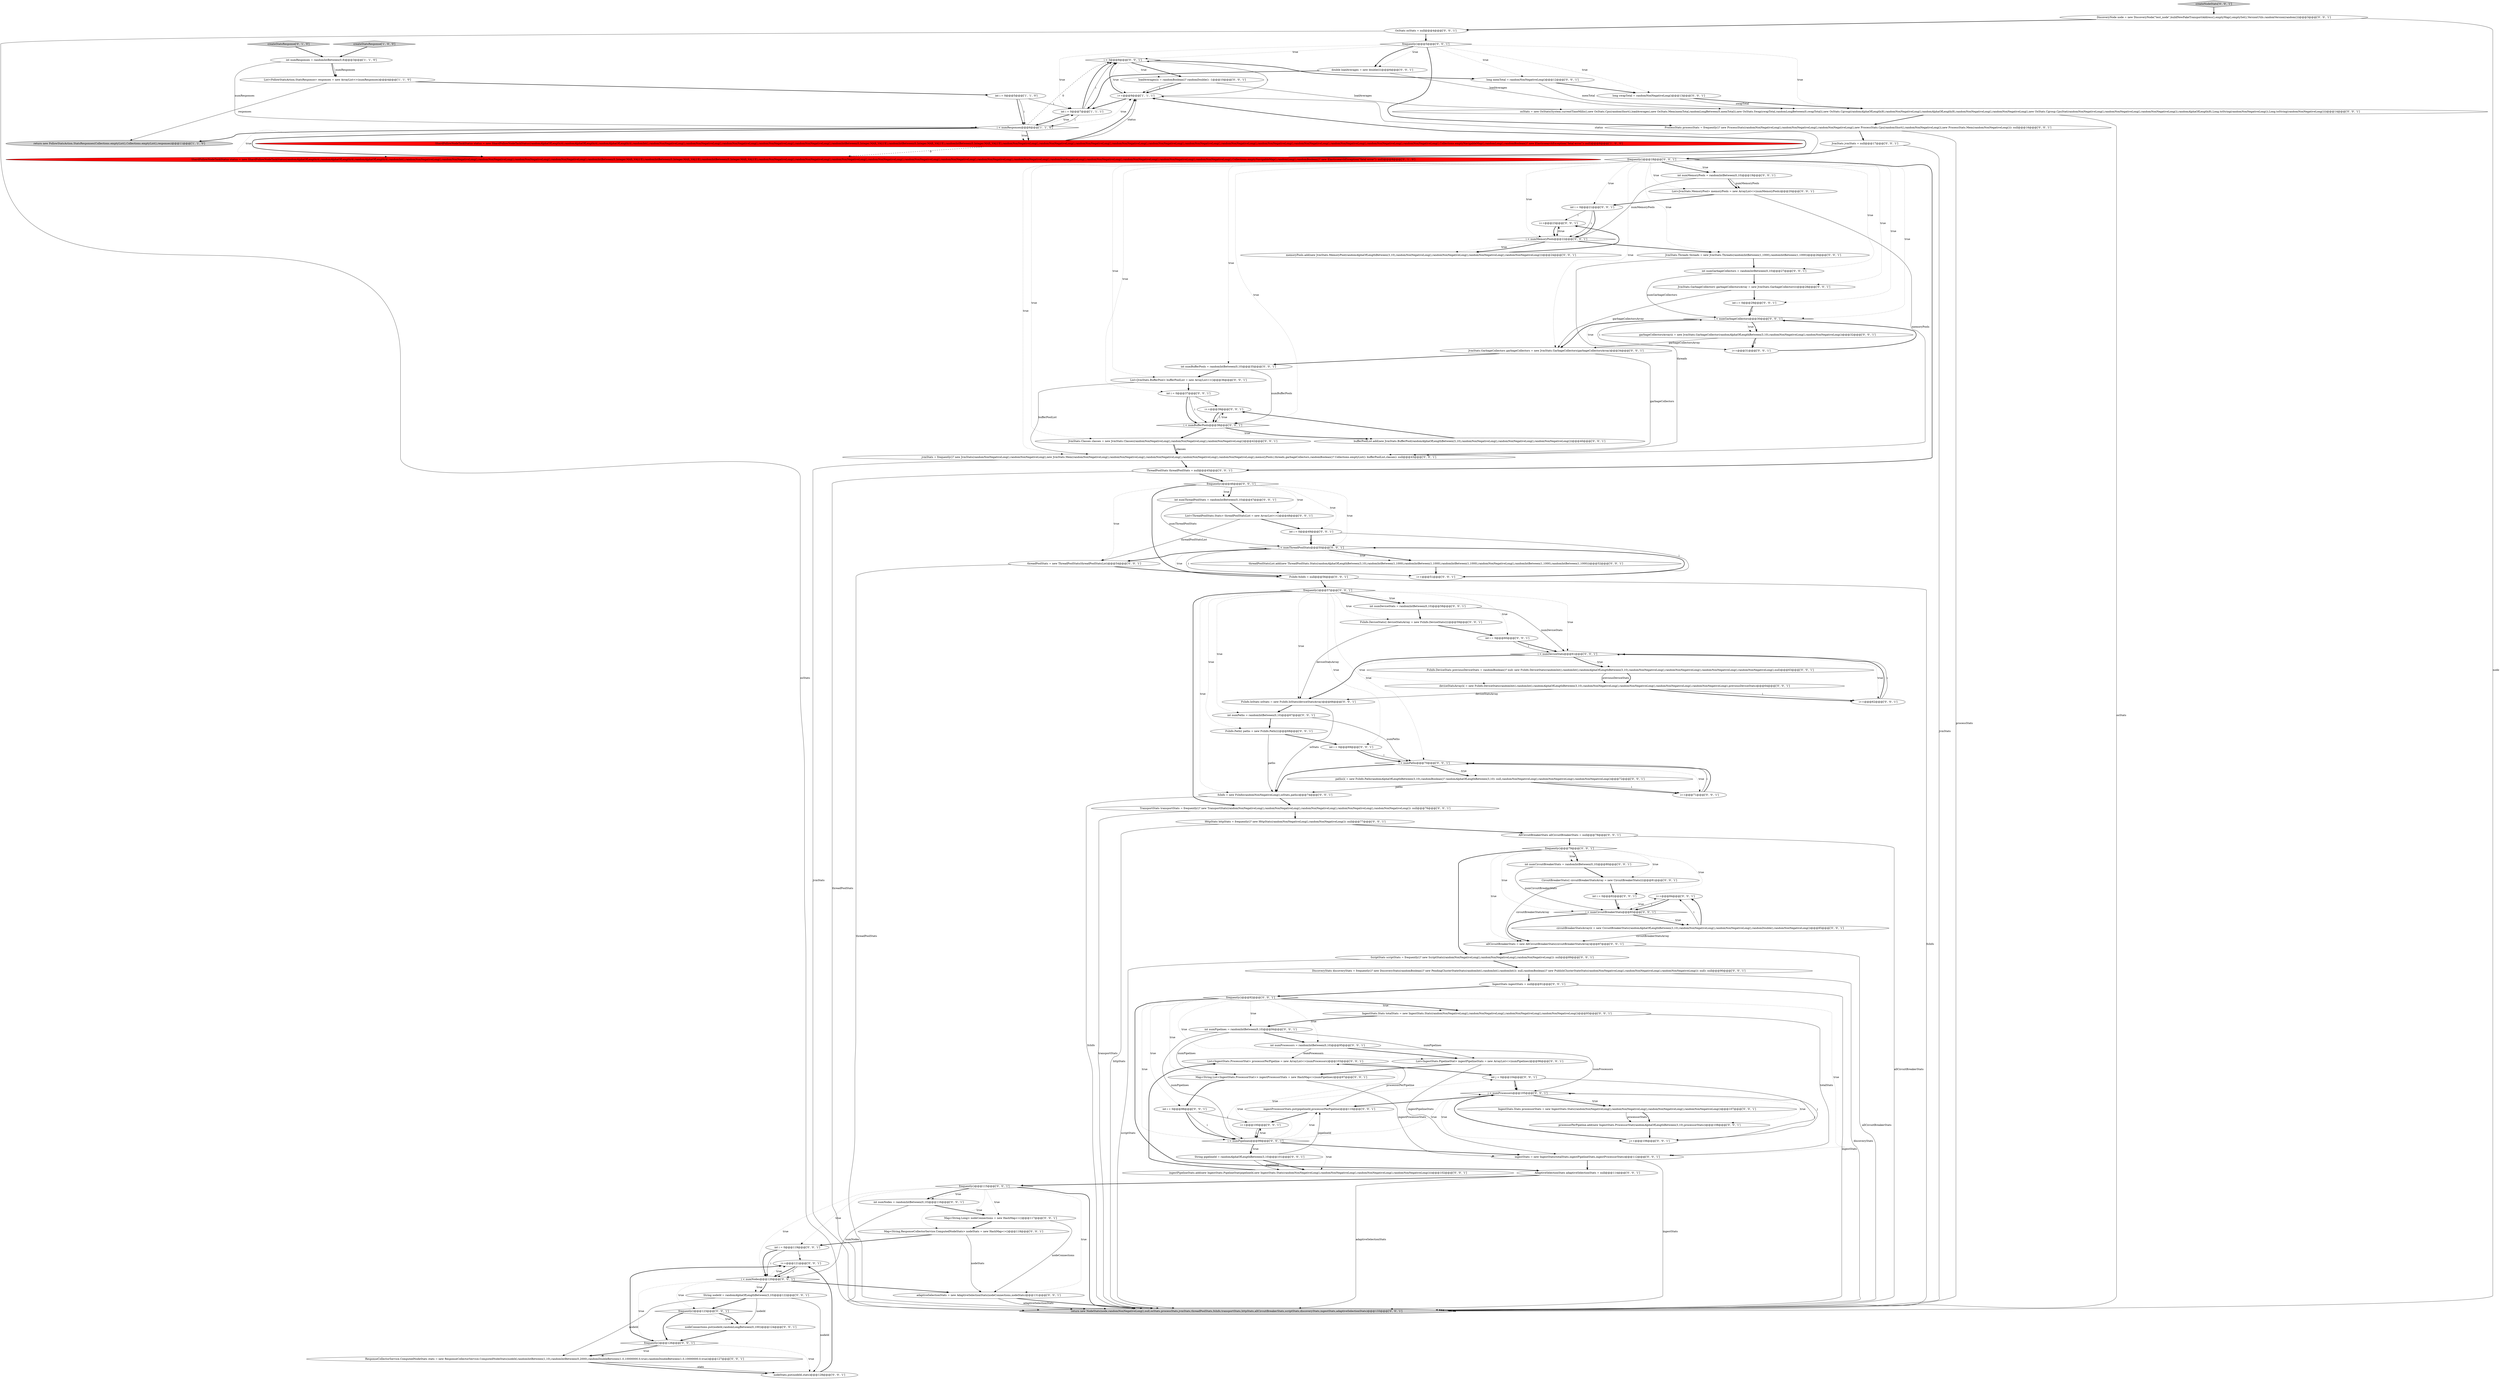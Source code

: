 digraph {
19 [style = filled, label = "i++@@@84@@@['0', '0', '1']", fillcolor = white, shape = ellipse image = "AAA0AAABBB3BBB"];
68 [style = filled, label = "int numProcessors = randomIntBetween(0,10)@@@95@@@['0', '0', '1']", fillcolor = white, shape = ellipse image = "AAA0AAABBB3BBB"];
47 [style = filled, label = "processorPerPipeline.add(new IngestStats.ProcessorStat(randomAlphaOfLengthBetween(3,10),processorStats))@@@108@@@['0', '0', '1']", fillcolor = white, shape = ellipse image = "AAA0AAABBB3BBB"];
58 [style = filled, label = "IngestStats ingestStats = null@@@91@@@['0', '0', '1']", fillcolor = white, shape = ellipse image = "AAA0AAABBB3BBB"];
74 [style = filled, label = "int numThreadPoolStats = randomIntBetween(0,10)@@@47@@@['0', '0', '1']", fillcolor = white, shape = ellipse image = "AAA0AAABBB3BBB"];
46 [style = filled, label = "int i = 0@@@21@@@['0', '0', '1']", fillcolor = white, shape = ellipse image = "AAA0AAABBB3BBB"];
2 [style = filled, label = "createStatsResponse['1', '0', '0']", fillcolor = lightgray, shape = diamond image = "AAA0AAABBB1BBB"];
106 [style = filled, label = "frequently()@@@123@@@['0', '0', '1']", fillcolor = white, shape = diamond image = "AAA0AAABBB3BBB"];
17 [style = filled, label = "long memTotal = randomNonNegativeLong()@@@12@@@['0', '0', '1']", fillcolor = white, shape = ellipse image = "AAA0AAABBB3BBB"];
61 [style = filled, label = "FsInfo.DeviceStats previousDeviceStats = randomBoolean()? null: new FsInfo.DeviceStats(randomInt(),randomInt(),randomAlphaOfLengthBetween(3,10),randomNonNegativeLong(),randomNonNegativeLong(),randomNonNegativeLong(),randomNonNegativeLong(),null)@@@63@@@['0', '0', '1']", fillcolor = white, shape = ellipse image = "AAA0AAABBB3BBB"];
109 [style = filled, label = "List<ThreadPoolStats.Stats> threadPoolStatsList = new ArrayList<>()@@@48@@@['0', '0', '1']", fillcolor = white, shape = ellipse image = "AAA0AAABBB3BBB"];
72 [style = filled, label = "JvmStats.GarbageCollectors garbageCollectors = new JvmStats.GarbageCollectors(garbageCollectorsArray)@@@34@@@['0', '0', '1']", fillcolor = white, shape = ellipse image = "AAA0AAABBB3BBB"];
98 [style = filled, label = "frequently()@@@5@@@['0', '0', '1']", fillcolor = white, shape = diamond image = "AAA0AAABBB3BBB"];
40 [style = filled, label = "osStats = new OsStats(System.currentTimeMillis(),new OsStats.Cpu(randomShort(),loadAverages),new OsStats.Mem(memTotal,randomLongBetween(0,memTotal)),new OsStats.Swap(swapTotal,randomLongBetween(0,swapTotal)),new OsStats.Cgroup(randomAlphaOfLength(8),randomNonNegativeLong(),randomAlphaOfLength(8),randomNonNegativeLong(),randomNonNegativeLong(),new OsStats.Cgroup.CpuStat(randomNonNegativeLong(),randomNonNegativeLong(),randomNonNegativeLong()),randomAlphaOfLength(8),Long.toString(randomNonNegativeLong()),Long.toString(randomNonNegativeLong())))@@@14@@@['0', '0', '1']", fillcolor = white, shape = ellipse image = "AAA0AAABBB3BBB"];
20 [style = filled, label = "i < 3@@@8@@@['0', '0', '1']", fillcolor = white, shape = diamond image = "AAA0AAABBB3BBB"];
3 [style = filled, label = "i < numResponses@@@6@@@['1', '1', '0']", fillcolor = white, shape = diamond image = "AAA0AAABBB1BBB"];
110 [style = filled, label = "i < numThreadPoolStats@@@50@@@['0', '0', '1']", fillcolor = white, shape = diamond image = "AAA0AAABBB3BBB"];
45 [style = filled, label = "ThreadPoolStats threadPoolStats = null@@@45@@@['0', '0', '1']", fillcolor = white, shape = ellipse image = "AAA0AAABBB3BBB"];
49 [style = filled, label = "int i = 0@@@37@@@['0', '0', '1']", fillcolor = white, shape = ellipse image = "AAA0AAABBB3BBB"];
13 [style = filled, label = "int i = 0@@@69@@@['0', '0', '1']", fillcolor = white, shape = ellipse image = "AAA0AAABBB3BBB"];
95 [style = filled, label = "bufferPoolList.add(new JvmStats.BufferPool(randomAlphaOfLengthBetween(3,10),randomNonNegativeLong(),randomNonNegativeLong(),randomNonNegativeLong()))@@@40@@@['0', '0', '1']", fillcolor = white, shape = ellipse image = "AAA0AAABBB3BBB"];
52 [style = filled, label = "FsInfo.DeviceStats(( deviceStatsArray = new FsInfo.DeviceStats((((@@@59@@@['0', '0', '1']", fillcolor = white, shape = ellipse image = "AAA0AAABBB3BBB"];
33 [style = filled, label = "int i = 0@@@49@@@['0', '0', '1']", fillcolor = white, shape = ellipse image = "AAA0AAABBB3BBB"];
7 [style = filled, label = "i++@@@9@@@['1', '1', '1']", fillcolor = white, shape = ellipse image = "AAA0AAABBB1BBB"];
78 [style = filled, label = "AdaptiveSelectionStats adaptiveSelectionStats = null@@@114@@@['0', '0', '1']", fillcolor = white, shape = ellipse image = "AAA0AAABBB3BBB"];
67 [style = filled, label = "IngestStats.Stats processorStats = new IngestStats.Stats(randomNonNegativeLong(),randomNonNegativeLong(),randomNonNegativeLong(),randomNonNegativeLong())@@@107@@@['0', '0', '1']", fillcolor = white, shape = ellipse image = "AAA0AAABBB3BBB"];
99 [style = filled, label = "frequently()@@@18@@@['0', '0', '1']", fillcolor = white, shape = diamond image = "AAA0AAABBB3BBB"];
96 [style = filled, label = "allCircuitBreakerStats = new AllCircuitBreakerStats(circuitBreakerStatsArray)@@@87@@@['0', '0', '1']", fillcolor = white, shape = ellipse image = "AAA0AAABBB3BBB"];
80 [style = filled, label = "int numBufferPools = randomIntBetween(0,10)@@@35@@@['0', '0', '1']", fillcolor = white, shape = ellipse image = "AAA0AAABBB3BBB"];
92 [style = filled, label = "i < numPipelines@@@99@@@['0', '0', '1']", fillcolor = white, shape = diamond image = "AAA0AAABBB3BBB"];
5 [style = filled, label = "int i = 0@@@7@@@['1', '1', '1']", fillcolor = white, shape = ellipse image = "AAA0AAABBB1BBB"];
65 [style = filled, label = "ScriptStats scriptStats = frequently()? new ScriptStats(randomNonNegativeLong(),randomNonNegativeLong(),randomNonNegativeLong()): null@@@89@@@['0', '0', '1']", fillcolor = white, shape = ellipse image = "AAA0AAABBB3BBB"];
57 [style = filled, label = "frequently()@@@57@@@['0', '0', '1']", fillcolor = white, shape = diamond image = "AAA0AAABBB3BBB"];
18 [style = filled, label = "int i = 0@@@119@@@['0', '0', '1']", fillcolor = white, shape = ellipse image = "AAA0AAABBB3BBB"];
43 [style = filled, label = "int numPaths = randomIntBetween(0,10)@@@67@@@['0', '0', '1']", fillcolor = white, shape = ellipse image = "AAA0AAABBB3BBB"];
70 [style = filled, label = "int i = 0@@@82@@@['0', '0', '1']", fillcolor = white, shape = ellipse image = "AAA0AAABBB3BBB"];
39 [style = filled, label = "nodeStats.put(nodeId,stats)@@@128@@@['0', '0', '1']", fillcolor = white, shape = ellipse image = "AAA0AAABBB3BBB"];
83 [style = filled, label = "i++@@@121@@@['0', '0', '1']", fillcolor = white, shape = ellipse image = "AAA0AAABBB3BBB"];
71 [style = filled, label = "int numDeviceStats = randomIntBetween(0,10)@@@58@@@['0', '0', '1']", fillcolor = white, shape = ellipse image = "AAA0AAABBB3BBB"];
29 [style = filled, label = "int numNodes = randomIntBetween(0,10)@@@116@@@['0', '0', '1']", fillcolor = white, shape = ellipse image = "AAA0AAABBB3BBB"];
66 [style = filled, label = "frequently()@@@92@@@['0', '0', '1']", fillcolor = white, shape = diamond image = "AAA0AAABBB3BBB"];
82 [style = filled, label = "frequently()@@@126@@@['0', '0', '1']", fillcolor = white, shape = diamond image = "AAA0AAABBB3BBB"];
108 [style = filled, label = "OsStats osStats = null@@@4@@@['0', '0', '1']", fillcolor = white, shape = ellipse image = "AAA0AAABBB3BBB"];
75 [style = filled, label = "int numCircuitBreakerStats = randomIntBetween(0,10)@@@80@@@['0', '0', '1']", fillcolor = white, shape = ellipse image = "AAA0AAABBB3BBB"];
94 [style = filled, label = "i < numNodes@@@120@@@['0', '0', '1']", fillcolor = white, shape = diamond image = "AAA0AAABBB3BBB"];
59 [style = filled, label = "JvmStats.Threads threads = new JvmStats.Threads(randomIntBetween(1,1000),randomIntBetween(1,1000))@@@26@@@['0', '0', '1']", fillcolor = white, shape = ellipse image = "AAA0AAABBB3BBB"];
4 [style = filled, label = "return new FollowStatsAction.StatsResponses(Collections.emptyList(),Collections.emptyList(),responses)@@@11@@@['1', '1', '0']", fillcolor = lightgray, shape = ellipse image = "AAA0AAABBB1BBB"];
24 [style = filled, label = "JvmStats.Classes classes = new JvmStats.Classes(randomNonNegativeLong(),randomNonNegativeLong(),randomNonNegativeLong())@@@42@@@['0', '0', '1']", fillcolor = white, shape = ellipse image = "AAA0AAABBB3BBB"];
85 [style = filled, label = "ResponseCollectorService.ComputedNodeStats stats = new ResponseCollectorService.ComputedNodeStats(nodeId,randomIntBetween(1,10),randomIntBetween(0,2000),randomDoubleBetween(1.0,10000000.0,true),randomDoubleBetween(1.0,10000000.0,true))@@@127@@@['0', '0', '1']", fillcolor = white, shape = ellipse image = "AAA0AAABBB3BBB"];
1 [style = filled, label = "int numResponses = randomIntBetween(0,8)@@@3@@@['1', '1', '0']", fillcolor = white, shape = ellipse image = "AAA0AAABBB1BBB"];
97 [style = filled, label = "int i = 0@@@29@@@['0', '0', '1']", fillcolor = white, shape = ellipse image = "AAA0AAABBB3BBB"];
103 [style = filled, label = "List<IngestStats.ProcessorStat> processorPerPipeline = new ArrayList<>(numProcessors)@@@103@@@['0', '0', '1']", fillcolor = white, shape = ellipse image = "AAA0AAABBB3BBB"];
112 [style = filled, label = "adaptiveSelectionStats = new AdaptiveSelectionStats(nodeConnections,nodeStats)@@@131@@@['0', '0', '1']", fillcolor = white, shape = ellipse image = "AAA0AAABBB3BBB"];
37 [style = filled, label = "i++@@@23@@@['0', '0', '1']", fillcolor = white, shape = ellipse image = "AAA0AAABBB3BBB"];
118 [style = filled, label = "frequently()@@@115@@@['0', '0', '1']", fillcolor = white, shape = diamond image = "AAA0AAABBB3BBB"];
25 [style = filled, label = "DiscoveryStats discoveryStats = frequently()? new DiscoveryStats(randomBoolean()? new PendingClusterStateStats(randomInt(),randomInt(),randomInt()): null,randomBoolean()? new PublishClusterStateStats(randomNonNegativeLong(),randomNonNegativeLong(),randomNonNegativeLong()): null): null@@@90@@@['0', '0', '1']", fillcolor = white, shape = ellipse image = "AAA0AAABBB3BBB"];
10 [style = filled, label = "createStatsResponse['0', '1', '0']", fillcolor = lightgray, shape = diamond image = "AAA0AAABBB2BBB"];
100 [style = filled, label = "FsInfo.Path(( paths = new FsInfo.Path((((@@@68@@@['0', '0', '1']", fillcolor = white, shape = ellipse image = "AAA0AAABBB3BBB"];
91 [style = filled, label = "int numMemoryPools = randomIntBetween(0,10)@@@19@@@['0', '0', '1']", fillcolor = white, shape = ellipse image = "AAA0AAABBB3BBB"];
8 [style = filled, label = "ShardFollowNodeTaskStatus status = new ShardFollowNodeTaskStatus(randomAlphaOfLength(4),randomAlphaOfLength(4),randomAlphaOfLength(4),randomInt(),randomNonNegativeLong(),randomNonNegativeLong(),randomNonNegativeLong(),randomNonNegativeLong(),randomNonNegativeLong(),randomIntBetween(0,Integer.MAX_VALUE),randomIntBetween(0,Integer.MAX_VALUE),randomIntBetween(0,Integer.MAX_VALUE),randomNonNegativeLong(),randomNonNegativeLong(),randomNonNegativeLong(),randomNonNegativeLong(),randomNonNegativeLong(),randomNonNegativeLong(),randomNonNegativeLong(),randomNonNegativeLong(),randomNonNegativeLong(),randomNonNegativeLong(),randomNonNegativeLong(),randomNonNegativeLong(),Collections.emptyNavigableMap(),randomLong(),randomBoolean()? new ElasticsearchException(\"fatal error\"): null)@@@8@@@['1', '0', '0']", fillcolor = red, shape = ellipse image = "AAA1AAABBB1BBB"];
114 [style = filled, label = "i++@@@31@@@['0', '0', '1']", fillcolor = white, shape = ellipse image = "AAA0AAABBB3BBB"];
119 [style = filled, label = "int i = 0@@@60@@@['0', '0', '1']", fillcolor = white, shape = ellipse image = "AAA0AAABBB3BBB"];
86 [style = filled, label = "int i = 0@@@98@@@['0', '0', '1']", fillcolor = white, shape = ellipse image = "AAA0AAABBB3BBB"];
102 [style = filled, label = "fsInfo = new FsInfo(randomNonNegativeLong(),ioStats,paths)@@@74@@@['0', '0', '1']", fillcolor = white, shape = ellipse image = "AAA0AAABBB3BBB"];
55 [style = filled, label = "ingestPipelineStats.add(new IngestStats.PipelineStat(pipelineId,new IngestStats.Stats(randomNonNegativeLong(),randomNonNegativeLong(),randomNonNegativeLong(),randomNonNegativeLong())))@@@102@@@['0', '0', '1']", fillcolor = white, shape = ellipse image = "AAA0AAABBB3BBB"];
107 [style = filled, label = "IngestStats.Stats totalStats = new IngestStats.Stats(randomNonNegativeLong(),randomNonNegativeLong(),randomNonNegativeLong(),randomNonNegativeLong())@@@93@@@['0', '0', '1']", fillcolor = white, shape = ellipse image = "AAA0AAABBB3BBB"];
14 [style = filled, label = "i++@@@51@@@['0', '0', '1']", fillcolor = white, shape = ellipse image = "AAA0AAABBB3BBB"];
11 [style = filled, label = "i++@@@62@@@['0', '0', '1']", fillcolor = white, shape = ellipse image = "AAA0AAABBB3BBB"];
6 [style = filled, label = "List<FollowStatsAction.StatsResponse> responses = new ArrayList<>(numResponses)@@@4@@@['1', '1', '0']", fillcolor = white, shape = ellipse image = "AAA0AAABBB1BBB"];
64 [style = filled, label = "jvmStats = frequently()? new JvmStats(randomNonNegativeLong(),randomNonNegativeLong(),new JvmStats.Mem(randomNonNegativeLong(),randomNonNegativeLong(),randomNonNegativeLong(),randomNonNegativeLong(),randomNonNegativeLong(),memoryPools),threads,garbageCollectors,randomBoolean()? Collections.emptyList(): bufferPoolList,classes): null@@@43@@@['0', '0', '1']", fillcolor = white, shape = ellipse image = "AAA0AAABBB3BBB"];
50 [style = filled, label = "ProcessStats processStats = frequently()? new ProcessStats(randomNonNegativeLong(),randomNonNegativeLong(),randomNonNegativeLong(),new ProcessStats.Cpu(randomShort(),randomNonNegativeLong()),new ProcessStats.Mem(randomNonNegativeLong())): null@@@16@@@['0', '0', '1']", fillcolor = white, shape = ellipse image = "AAA0AAABBB3BBB"];
51 [style = filled, label = "List<JvmStats.BufferPool> bufferPoolList = new ArrayList<>()@@@36@@@['0', '0', '1']", fillcolor = white, shape = ellipse image = "AAA0AAABBB3BBB"];
60 [style = filled, label = "i < numMemoryPools@@@22@@@['0', '0', '1']", fillcolor = white, shape = diamond image = "AAA0AAABBB3BBB"];
23 [style = filled, label = "TransportStats transportStats = frequently()? new TransportStats(randomNonNegativeLong(),randomNonNegativeLong(),randomNonNegativeLong(),randomNonNegativeLong(),randomNonNegativeLong()): null@@@76@@@['0', '0', '1']", fillcolor = white, shape = ellipse image = "AAA0AAABBB3BBB"];
53 [style = filled, label = "List<IngestStats.PipelineStat> ingestPipelineStats = new ArrayList<>(numPipelines)@@@96@@@['0', '0', '1']", fillcolor = white, shape = ellipse image = "AAA0AAABBB3BBB"];
116 [style = filled, label = "frequently()@@@79@@@['0', '0', '1']", fillcolor = white, shape = diamond image = "AAA0AAABBB3BBB"];
48 [style = filled, label = "deviceStatsArray(i( = new FsInfo.DeviceStats(randomInt(),randomInt(),randomAlphaOfLengthBetween(3,10),randomNonNegativeLong(),randomNonNegativeLong(),randomNonNegativeLong(),randomNonNegativeLong(),previousDeviceStats)@@@64@@@['0', '0', '1']", fillcolor = white, shape = ellipse image = "AAA0AAABBB3BBB"];
69 [style = filled, label = "int j = 0@@@104@@@['0', '0', '1']", fillcolor = white, shape = ellipse image = "AAA0AAABBB3BBB"];
26 [style = filled, label = "nodeConnections.put(nodeId,randomLongBetween(0,100))@@@124@@@['0', '0', '1']", fillcolor = white, shape = ellipse image = "AAA0AAABBB3BBB"];
54 [style = filled, label = "Map<String,ResponseCollectorService.ComputedNodeStats> nodeStats = new HashMap<>()@@@118@@@['0', '0', '1']", fillcolor = white, shape = ellipse image = "AAA0AAABBB3BBB"];
34 [style = filled, label = "j < numProcessors@@@105@@@['0', '0', '1']", fillcolor = white, shape = diamond image = "AAA0AAABBB3BBB"];
16 [style = filled, label = "threadPoolStatsList.add(new ThreadPoolStats.Stats(randomAlphaOfLengthBetween(3,10),randomIntBetween(1,1000),randomIntBetween(1,1000),randomIntBetween(1,1000),randomNonNegativeLong(),randomIntBetween(1,1000),randomIntBetween(1,1000)))@@@52@@@['0', '0', '1']", fillcolor = white, shape = ellipse image = "AAA0AAABBB3BBB"];
93 [style = filled, label = "paths(i( = new FsInfo.Path(randomAlphaOfLengthBetween(3,10),randomBoolean()? randomAlphaOfLengthBetween(3,10): null,randomNonNegativeLong(),randomNonNegativeLong(),randomNonNegativeLong())@@@72@@@['0', '0', '1']", fillcolor = white, shape = ellipse image = "AAA0AAABBB3BBB"];
87 [style = filled, label = "Map<String,Long> nodeConnections = new HashMap<>()@@@117@@@['0', '0', '1']", fillcolor = white, shape = ellipse image = "AAA0AAABBB3BBB"];
88 [style = filled, label = "createNodeStats['0', '0', '1']", fillcolor = lightgray, shape = diamond image = "AAA0AAABBB3BBB"];
32 [style = filled, label = "frequently()@@@46@@@['0', '0', '1']", fillcolor = white, shape = diamond image = "AAA0AAABBB3BBB"];
63 [style = filled, label = "garbageCollectorsArray(i( = new JvmStats.GarbageCollector(randomAlphaOfLengthBetween(3,10),randomNonNegativeLong(),randomNonNegativeLong())@@@32@@@['0', '0', '1']", fillcolor = white, shape = ellipse image = "AAA0AAABBB3BBB"];
31 [style = filled, label = "String nodeId = randomAlphaOfLengthBetween(3,10)@@@122@@@['0', '0', '1']", fillcolor = white, shape = ellipse image = "AAA0AAABBB3BBB"];
120 [style = filled, label = "ingestProcessorStats.put(pipelineId,processorPerPipeline)@@@110@@@['0', '0', '1']", fillcolor = white, shape = ellipse image = "AAA0AAABBB3BBB"];
76 [style = filled, label = "long swapTotal = randomNonNegativeLong()@@@13@@@['0', '0', '1']", fillcolor = white, shape = ellipse image = "AAA0AAABBB3BBB"];
113 [style = filled, label = "FsInfo fsInfo = null@@@56@@@['0', '0', '1']", fillcolor = white, shape = ellipse image = "AAA0AAABBB3BBB"];
44 [style = filled, label = "i < numGarbageCollectors@@@30@@@['0', '0', '1']", fillcolor = white, shape = diamond image = "AAA0AAABBB3BBB"];
28 [style = filled, label = "i++@@@39@@@['0', '0', '1']", fillcolor = white, shape = ellipse image = "AAA0AAABBB3BBB"];
89 [style = filled, label = "HttpStats httpStats = frequently()? new HttpStats(randomNonNegativeLong(),randomNonNegativeLong()): null@@@77@@@['0', '0', '1']", fillcolor = white, shape = ellipse image = "AAA0AAABBB3BBB"];
115 [style = filled, label = "i < numCircuitBreakerStats@@@83@@@['0', '0', '1']", fillcolor = white, shape = diamond image = "AAA0AAABBB3BBB"];
35 [style = filled, label = "loadAverages(i( = randomBoolean()? randomDouble(): -1@@@10@@@['0', '0', '1']", fillcolor = white, shape = ellipse image = "AAA0AAABBB3BBB"];
41 [style = filled, label = "DiscoveryNode node = new DiscoveryNode(\"test_node\",buildNewFakeTransportAddress(),emptyMap(),emptySet(),VersionUtils.randomVersion(random()))@@@3@@@['0', '0', '1']", fillcolor = white, shape = ellipse image = "AAA0AAABBB3BBB"];
81 [style = filled, label = "i++@@@100@@@['0', '0', '1']", fillcolor = white, shape = ellipse image = "AAA0AAABBB3BBB"];
12 [style = filled, label = "JvmStats jvmStats = null@@@17@@@['0', '0', '1']", fillcolor = white, shape = ellipse image = "AAA0AAABBB3BBB"];
9 [style = filled, label = "ShardFollowNodeTaskStatus status = new ShardFollowNodeTaskStatus(randomAlphaOfLength(4),randomAlphaOfLength(4),randomAlphaOfLength(4),randomInt(),randomNonNegativeLong(),randomNonNegativeLong(),randomNonNegativeLong(),randomNonNegativeLong(),randomNonNegativeLong(),randomIntBetween(0,Integer.MAX_VALUE),randomIntBetween(0,Integer.MAX_VALUE),randomIntBetween(0,Integer.MAX_VALUE),randomNonNegativeLong(),randomNonNegativeLong(),randomNonNegativeLong(),randomNonNegativeLong(),randomNonNegativeLong(),randomNonNegativeLong(),randomNonNegativeLong(),randomNonNegativeLong(),randomNonNegativeLong(),randomNonNegativeLong(),randomNonNegativeLong(),randomNonNegativeLong(),randomNonNegativeLong(),Collections.emptyNavigableMap(),randomLong(),randomBoolean()? new ElasticsearchException(\"fatal error\"): null)@@@8@@@['0', '1', '0']", fillcolor = red, shape = ellipse image = "AAA1AAABBB2BBB"];
30 [style = filled, label = "String pipelineId = randomAlphaOfLengthBetween(3,10)@@@101@@@['0', '0', '1']", fillcolor = white, shape = ellipse image = "AAA0AAABBB3BBB"];
101 [style = filled, label = "int numGarbageCollectors = randomIntBetween(0,10)@@@27@@@['0', '0', '1']", fillcolor = white, shape = ellipse image = "AAA0AAABBB3BBB"];
111 [style = filled, label = "List<JvmStats.MemoryPool> memoryPools = new ArrayList<>(numMemoryPools)@@@20@@@['0', '0', '1']", fillcolor = white, shape = ellipse image = "AAA0AAABBB3BBB"];
21 [style = filled, label = "memoryPools.add(new JvmStats.MemoryPool(randomAlphaOfLengthBetween(3,10),randomNonNegativeLong(),randomNonNegativeLong(),randomNonNegativeLong(),randomNonNegativeLong()))@@@24@@@['0', '0', '1']", fillcolor = white, shape = ellipse image = "AAA0AAABBB3BBB"];
15 [style = filled, label = "ingestStats = new IngestStats(totalStats,ingestPipelineStats,ingestProcessorStats)@@@112@@@['0', '0', '1']", fillcolor = white, shape = ellipse image = "AAA0AAABBB3BBB"];
36 [style = filled, label = "circuitBreakerStatsArray(i( = new CircuitBreakerStats(randomAlphaOfLengthBetween(3,10),randomNonNegativeLong(),randomNonNegativeLong(),randomDouble(),randomNonNegativeLong())@@@85@@@['0', '0', '1']", fillcolor = white, shape = ellipse image = "AAA0AAABBB3BBB"];
38 [style = filled, label = "Map<String,List<IngestStats.ProcessorStat>> ingestProcessorStats = new HashMap<>(numPipelines)@@@97@@@['0', '0', '1']", fillcolor = white, shape = ellipse image = "AAA0AAABBB3BBB"];
0 [style = filled, label = "int i = 0@@@5@@@['1', '1', '0']", fillcolor = white, shape = ellipse image = "AAA0AAABBB1BBB"];
117 [style = filled, label = "CircuitBreakerStats(( circuitBreakerStatsArray = new CircuitBreakerStats((((@@@81@@@['0', '0', '1']", fillcolor = white, shape = ellipse image = "AAA0AAABBB3BBB"];
79 [style = filled, label = "double loadAverages = new double((((@@@6@@@['0', '0', '1']", fillcolor = white, shape = ellipse image = "AAA0AAABBB3BBB"];
62 [style = filled, label = "int numPipelines = randomIntBetween(0,10)@@@94@@@['0', '0', '1']", fillcolor = white, shape = ellipse image = "AAA0AAABBB3BBB"];
42 [style = filled, label = "return new NodeStats(node,randomNonNegativeLong(),null,osStats,processStats,jvmStats,threadPoolStats,fsInfo,transportStats,httpStats,allCircuitBreakerStats,scriptStats,discoveryStats,ingestStats,adaptiveSelectionStats)@@@133@@@['0', '0', '1']", fillcolor = lightgray, shape = ellipse image = "AAA0AAABBB3BBB"];
84 [style = filled, label = "i < numPaths@@@70@@@['0', '0', '1']", fillcolor = white, shape = diamond image = "AAA0AAABBB3BBB"];
104 [style = filled, label = "i < numBufferPools@@@38@@@['0', '0', '1']", fillcolor = white, shape = diamond image = "AAA0AAABBB3BBB"];
56 [style = filled, label = "i < numDeviceStats@@@61@@@['0', '0', '1']", fillcolor = white, shape = diamond image = "AAA0AAABBB3BBB"];
90 [style = filled, label = "JvmStats.GarbageCollector(( garbageCollectorsArray = new JvmStats.GarbageCollector((((@@@28@@@['0', '0', '1']", fillcolor = white, shape = ellipse image = "AAA0AAABBB3BBB"];
77 [style = filled, label = "FsInfo.IoStats ioStats = new FsInfo.IoStats(deviceStatsArray)@@@66@@@['0', '0', '1']", fillcolor = white, shape = ellipse image = "AAA0AAABBB3BBB"];
22 [style = filled, label = "threadPoolStats = new ThreadPoolStats(threadPoolStatsList)@@@54@@@['0', '0', '1']", fillcolor = white, shape = ellipse image = "AAA0AAABBB3BBB"];
105 [style = filled, label = "AllCircuitBreakerStats allCircuitBreakerStats = null@@@78@@@['0', '0', '1']", fillcolor = white, shape = ellipse image = "AAA0AAABBB3BBB"];
73 [style = filled, label = "j++@@@106@@@['0', '0', '1']", fillcolor = white, shape = ellipse image = "AAA0AAABBB3BBB"];
27 [style = filled, label = "i++@@@71@@@['0', '0', '1']", fillcolor = white, shape = ellipse image = "AAA0AAABBB3BBB"];
94->82 [style = dotted, label="true"];
32->110 [style = dotted, label="true"];
66->68 [style = dotted, label="true"];
25->42 [style = solid, label="discoveryStats"];
27->84 [style = solid, label="i"];
6->4 [style = solid, label="responses"];
44->63 [style = bold, label=""];
91->60 [style = solid, label="numMemoryPools"];
92->103 [style = dotted, label="true"];
92->120 [style = dotted, label="true"];
108->42 [style = solid, label="osStats"];
90->72 [style = solid, label="garbageCollectorsArray"];
72->64 [style = solid, label="garbageCollectors"];
99->46 [style = dotted, label="true"];
24->64 [style = bold, label=""];
73->34 [style = solid, label="j"];
56->61 [style = dotted, label="true"];
104->95 [style = bold, label=""];
41->42 [style = solid, label="node"];
17->40 [style = solid, label="memTotal"];
53->38 [style = bold, label=""];
74->109 [style = bold, label=""];
103->69 [style = bold, label=""];
18->94 [style = bold, label=""];
40->50 [style = bold, label=""];
3->7 [style = dotted, label="true"];
116->115 [style = dotted, label="true"];
91->111 [style = solid, label="numMemoryPools"];
66->78 [style = bold, label=""];
33->110 [style = bold, label=""];
102->23 [style = bold, label=""];
19->115 [style = solid, label="i"];
61->48 [style = bold, label=""];
64->45 [style = bold, label=""];
118->29 [style = dotted, label="true"];
7->5 [style = bold, label=""];
99->104 [style = dotted, label="true"];
44->114 [style = dotted, label="true"];
62->68 [style = bold, label=""];
107->62 [style = bold, label=""];
26->82 [style = bold, label=""];
114->44 [style = solid, label="i"];
10->1 [style = bold, label=""];
69->34 [style = solid, label="j"];
76->40 [style = bold, label=""];
90->97 [style = bold, label=""];
79->40 [style = solid, label="loadAverages"];
71->56 [style = solid, label="numDeviceStats"];
106->26 [style = dotted, label="true"];
61->48 [style = solid, label="previousDeviceStats"];
48->77 [style = solid, label="deviceStatsArray"];
2->1 [style = bold, label=""];
49->104 [style = bold, label=""];
44->72 [style = bold, label=""];
23->89 [style = bold, label=""];
20->7 [style = dotted, label="true"];
68->53 [style = bold, label=""];
85->39 [style = solid, label="stats"];
56->77 [style = bold, label=""];
98->79 [style = dotted, label="true"];
32->109 [style = dotted, label="true"];
58->66 [style = bold, label=""];
99->91 [style = dotted, label="true"];
93->102 [style = solid, label="paths"];
83->94 [style = bold, label=""];
110->22 [style = bold, label=""];
66->53 [style = dotted, label="true"];
63->114 [style = solid, label="i"];
48->11 [style = solid, label="i"];
18->83 [style = solid, label="i"];
36->19 [style = bold, label=""];
119->56 [style = solid, label="i"];
57->119 [style = dotted, label="true"];
32->74 [style = bold, label=""];
119->56 [style = bold, label=""];
20->17 [style = bold, label=""];
98->76 [style = dotted, label="true"];
66->62 [style = dotted, label="true"];
6->0 [style = bold, label=""];
51->49 [style = bold, label=""];
99->60 [style = dotted, label="true"];
94->83 [style = dotted, label="true"];
98->50 [style = bold, label=""];
76->40 [style = solid, label="swapTotal"];
28->104 [style = bold, label=""];
3->20 [style = dashed, label="0"];
111->64 [style = solid, label="memoryPools"];
99->111 [style = dotted, label="true"];
35->40 [style = solid, label="loadAverages"];
53->15 [style = solid, label="ingestPipelineStats"];
3->8 [style = dotted, label="true"];
69->34 [style = bold, label=""];
43->84 [style = solid, label="numPaths"];
57->56 [style = dotted, label="true"];
55->103 [style = bold, label=""];
34->67 [style = bold, label=""];
57->52 [style = dotted, label="true"];
82->85 [style = bold, label=""];
92->81 [style = dotted, label="true"];
83->94 [style = solid, label="i"];
81->92 [style = bold, label=""];
31->39 [style = solid, label="nodeId"];
108->98 [style = bold, label=""];
72->80 [style = bold, label=""];
115->96 [style = bold, label=""];
110->16 [style = bold, label=""];
56->11 [style = dotted, label="true"];
37->60 [style = bold, label=""];
49->104 [style = solid, label="i"];
51->64 [style = solid, label="bufferPoolList"];
99->91 [style = bold, label=""];
40->42 [style = solid, label="osStats"];
92->15 [style = bold, label=""];
16->14 [style = bold, label=""];
75->117 [style = bold, label=""];
99->45 [style = bold, label=""];
49->28 [style = solid, label="i"];
0->3 [style = bold, label=""];
11->56 [style = bold, label=""];
5->3 [style = solid, label="i"];
116->117 [style = dotted, label="true"];
88->41 [style = bold, label=""];
23->42 [style = solid, label="transportStats"];
71->52 [style = bold, label=""];
57->71 [style = bold, label=""];
113->57 [style = bold, label=""];
105->116 [style = bold, label=""];
92->30 [style = bold, label=""];
93->27 [style = bold, label=""];
46->60 [style = solid, label="i"];
52->119 [style = bold, label=""];
74->110 [style = solid, label="numThreadPoolStats"];
57->71 [style = dotted, label="true"];
9->7 [style = solid, label="status"];
54->112 [style = solid, label="nodeStats"];
33->110 [style = solid, label="i"];
99->101 [style = dotted, label="true"];
18->94 [style = solid, label="i"];
66->107 [style = dotted, label="true"];
65->25 [style = bold, label=""];
112->42 [style = bold, label=""];
57->43 [style = dotted, label="true"];
118->87 [style = dotted, label="true"];
78->42 [style = solid, label="adaptiveSelectionStats"];
99->97 [style = dotted, label="true"];
101->90 [style = bold, label=""];
99->24 [style = dotted, label="true"];
82->85 [style = dotted, label="true"];
77->102 [style = solid, label="ioStats"];
116->96 [style = dotted, label="true"];
118->54 [style = dotted, label="true"];
97->44 [style = solid, label="i"];
7->20 [style = bold, label=""];
37->60 [style = solid, label="i"];
62->38 [style = solid, label="numPipelines"];
80->51 [style = bold, label=""];
32->33 [style = dotted, label="true"];
82->83 [style = bold, label=""];
3->9 [style = bold, label=""];
8->9 [style = dashed, label="0"];
66->86 [style = dotted, label="true"];
113->42 [style = solid, label="fsInfo"];
59->101 [style = bold, label=""];
118->42 [style = bold, label=""];
82->39 [style = dotted, label="true"];
89->105 [style = bold, label=""];
95->28 [style = bold, label=""];
11->56 [style = solid, label="i"];
5->20 [style = solid, label="i"];
110->14 [style = dotted, label="true"];
7->20 [style = solid, label="i"];
110->16 [style = dotted, label="true"];
116->70 [style = dotted, label="true"];
60->59 [style = bold, label=""];
8->7 [style = bold, label=""];
109->22 [style = solid, label="threadPoolStatsList"];
30->55 [style = bold, label=""];
32->113 [style = bold, label=""];
45->42 [style = solid, label="threadPoolStats"];
30->55 [style = solid, label="pipelineId"];
50->42 [style = solid, label="processStats"];
20->35 [style = bold, label=""];
106->26 [style = bold, label=""];
5->20 [style = bold, label=""];
1->3 [style = solid, label="numResponses"];
34->73 [style = dotted, label="true"];
100->102 [style = solid, label="paths"];
36->96 [style = solid, label="circuitBreakerStatsArray"];
118->112 [style = dotted, label="true"];
3->4 [style = bold, label=""];
118->29 [style = bold, label=""];
78->118 [style = bold, label=""];
60->37 [style = dotted, label="true"];
109->33 [style = bold, label=""];
22->42 [style = solid, label="threadPoolStats"];
50->12 [style = bold, label=""];
31->26 [style = solid, label="nodeId"];
33->14 [style = solid, label="i"];
13->84 [style = bold, label=""];
35->7 [style = bold, label=""];
111->46 [style = bold, label=""];
57->102 [style = dotted, label="true"];
104->95 [style = dotted, label="true"];
34->47 [style = dotted, label="true"];
87->112 [style = solid, label="nodeConnections"];
34->120 [style = bold, label=""];
80->104 [style = solid, label="numBufferPools"];
116->75 [style = dotted, label="true"];
66->38 [style = dotted, label="true"];
118->94 [style = dotted, label="true"];
57->100 [style = dotted, label="true"];
100->13 [style = bold, label=""];
46->60 [style = bold, label=""];
15->78 [style = bold, label=""];
57->84 [style = dotted, label="true"];
67->47 [style = solid, label="processorStats"];
98->40 [style = dotted, label="true"];
21->37 [style = bold, label=""];
70->115 [style = bold, label=""];
106->82 [style = bold, label=""];
3->5 [style = dotted, label="true"];
17->76 [style = bold, label=""];
68->103 [style = solid, label="numProcessors"];
85->39 [style = bold, label=""];
38->86 [style = bold, label=""];
117->70 [style = bold, label=""];
69->73 [style = solid, label="j"];
118->18 [style = dotted, label="true"];
102->42 [style = solid, label="fsInfo"];
14->110 [style = bold, label=""];
31->106 [style = bold, label=""];
81->92 [style = solid, label="i"];
27->84 [style = bold, label=""];
35->7 [style = solid, label="i"];
77->43 [style = bold, label=""];
84->102 [style = bold, label=""];
99->72 [style = dotted, label="true"];
96->65 [style = bold, label=""];
43->100 [style = bold, label=""];
86->92 [style = solid, label="i"];
12->42 [style = solid, label="jvmStats"];
96->42 [style = solid, label="allCircuitBreakerStats"];
39->83 [style = bold, label=""];
101->44 [style = solid, label="numGarbageCollectors"];
99->44 [style = dotted, label="true"];
99->80 [style = dotted, label="true"];
46->37 [style = solid, label="i"];
73->34 [style = bold, label=""];
3->8 [style = bold, label=""];
103->120 [style = solid, label="processorPerPipeline"];
84->27 [style = dotted, label="true"];
62->53 [style = solid, label="numPipelines"];
70->115 [style = solid, label="i"];
29->94 [style = solid, label="numNodes"];
87->54 [style = bold, label=""];
29->87 [style = bold, label=""];
60->21 [style = dotted, label="true"];
92->34 [style = dotted, label="true"];
56->61 [style = bold, label=""];
99->64 [style = dotted, label="true"];
75->115 [style = solid, label="numCircuitBreakerStats"];
68->34 [style = solid, label="numProcessors"];
0->5 [style = solid, label="i"];
99->59 [style = dotted, label="true"];
28->104 [style = solid, label="i"];
94->31 [style = bold, label=""];
86->92 [style = bold, label=""];
32->74 [style = dotted, label="true"];
44->63 [style = dotted, label="true"];
38->15 [style = solid, label="ingestProcessorStats"];
13->84 [style = solid, label="i"];
66->15 [style = dotted, label="true"];
112->42 [style = solid, label="adaptiveSelectionStats"];
84->93 [style = dotted, label="true"];
1->6 [style = solid, label="numResponses"];
63->72 [style = solid, label="garbageCollectorsArray"];
94->112 [style = bold, label=""];
5->3 [style = bold, label=""];
115->36 [style = bold, label=""];
92->69 [style = dotted, label="true"];
31->85 [style = solid, label="nodeId"];
99->49 [style = dotted, label="true"];
12->99 [style = bold, label=""];
58->42 [style = solid, label="ingestStats"];
66->107 [style = bold, label=""];
89->42 [style = solid, label="httpStats"];
9->7 [style = bold, label=""];
84->93 [style = bold, label=""];
107->15 [style = solid, label="totalStats"];
41->108 [style = bold, label=""];
25->58 [style = bold, label=""];
94->31 [style = dotted, label="true"];
67->47 [style = bold, label=""];
56->48 [style = dotted, label="true"];
92->30 [style = dotted, label="true"];
59->64 [style = solid, label="threads"];
116->75 [style = bold, label=""];
15->42 [style = solid, label="ingestStats"];
115->36 [style = dotted, label="true"];
22->113 [style = bold, label=""];
19->115 [style = bold, label=""];
60->21 [style = bold, label=""];
114->44 [style = bold, label=""];
92->55 [style = dotted, label="true"];
104->24 [style = bold, label=""];
98->5 [style = dotted, label="true"];
98->17 [style = dotted, label="true"];
57->23 [style = bold, label=""];
99->90 [style = dotted, label="true"];
99->51 [style = dotted, label="true"];
98->79 [style = bold, label=""];
116->65 [style = bold, label=""];
8->7 [style = solid, label="status"];
94->106 [style = dotted, label="true"];
20->35 [style = dotted, label="true"];
57->77 [style = dotted, label="true"];
93->27 [style = solid, label="i"];
45->32 [style = bold, label=""];
3->9 [style = dotted, label="true"];
52->77 [style = solid, label="deviceStatsArray"];
64->42 [style = solid, label="jvmStats"];
63->114 [style = bold, label=""];
115->19 [style = dotted, label="true"];
1->6 [style = bold, label=""];
65->42 [style = solid, label="scriptStats"];
48->11 [style = bold, label=""];
0->3 [style = solid, label="i"];
120->81 [style = bold, label=""];
14->110 [style = solid, label="i"];
98->20 [style = dotted, label="true"];
57->13 [style = dotted, label="true"];
66->92 [style = dotted, label="true"];
32->22 [style = dotted, label="true"];
86->81 [style = solid, label="i"];
47->73 [style = bold, label=""];
36->19 [style = solid, label="i"];
117->96 [style = solid, label="circuitBreakerStatsArray"];
34->67 [style = dotted, label="true"];
62->92 [style = solid, label="numPipelines"];
24->64 [style = solid, label="classes"];
104->28 [style = dotted, label="true"];
30->120 [style = solid, label="pipelineId"];
79->5 [style = bold, label=""];
54->18 [style = bold, label=""];
91->111 [style = bold, label=""];
97->44 [style = bold, label=""];
105->42 [style = solid, label="allCircuitBreakerStats"];
}
